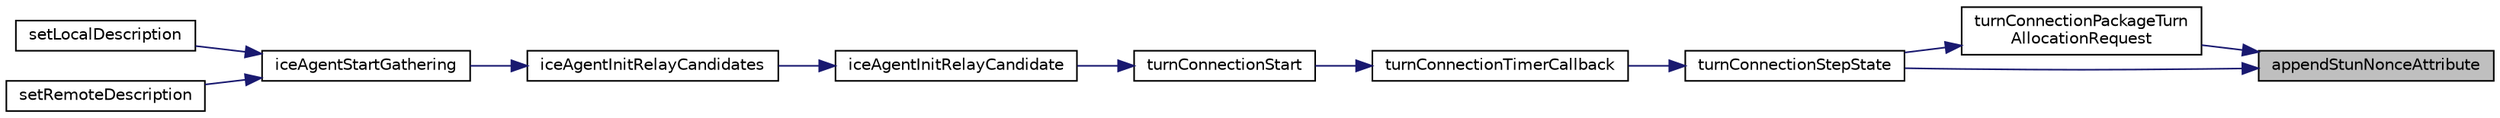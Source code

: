 digraph "appendStunNonceAttribute"
{
 // LATEX_PDF_SIZE
  edge [fontname="Helvetica",fontsize="10",labelfontname="Helvetica",labelfontsize="10"];
  node [fontname="Helvetica",fontsize="10",shape=record];
  rankdir="RL";
  Node1 [label="appendStunNonceAttribute",height=0.2,width=0.4,color="black", fillcolor="grey75", style="filled", fontcolor="black",tooltip=" "];
  Node1 -> Node2 [dir="back",color="midnightblue",fontsize="10",style="solid",fontname="Helvetica"];
  Node2 [label="turnConnectionPackageTurn\lAllocationRequest",height=0.2,width=0.4,color="black", fillcolor="white", style="filled",URL="$TurnConnection_8h.html#ac8a90c17ee7ec6dd072da06140cc6220",tooltip=" "];
  Node2 -> Node3 [dir="back",color="midnightblue",fontsize="10",style="solid",fontname="Helvetica"];
  Node3 [label="turnConnectionStepState",height=0.2,width=0.4,color="black", fillcolor="white", style="filled",URL="$TurnConnection_8h.html#a6a4c556b18348cd3fa9558d697573daa",tooltip=" "];
  Node3 -> Node4 [dir="back",color="midnightblue",fontsize="10",style="solid",fontname="Helvetica"];
  Node4 [label="turnConnectionTimerCallback",height=0.2,width=0.4,color="black", fillcolor="white", style="filled",URL="$TurnConnection_8h.html#a74801f6687767a6443b5edd1de9a3798",tooltip=" "];
  Node4 -> Node5 [dir="back",color="midnightblue",fontsize="10",style="solid",fontname="Helvetica"];
  Node5 [label="turnConnectionStart",height=0.2,width=0.4,color="black", fillcolor="white", style="filled",URL="$TurnConnection_8h.html#a7805d6421b4cb1f7b401f447a7b5b26a",tooltip=" "];
  Node5 -> Node6 [dir="back",color="midnightblue",fontsize="10",style="solid",fontname="Helvetica"];
  Node6 [label="iceAgentInitRelayCandidate",height=0.2,width=0.4,color="black", fillcolor="white", style="filled",URL="$IceAgent_8h.html#a16f8a3535bbc9b23cd08b98bd79e49b4",tooltip=" "];
  Node6 -> Node7 [dir="back",color="midnightblue",fontsize="10",style="solid",fontname="Helvetica"];
  Node7 [label="iceAgentInitRelayCandidates",height=0.2,width=0.4,color="black", fillcolor="white", style="filled",URL="$IceAgent_8h.html#a90515bdf78b9dec41ee9c9d579da0045",tooltip=" "];
  Node7 -> Node8 [dir="back",color="midnightblue",fontsize="10",style="solid",fontname="Helvetica"];
  Node8 [label="iceAgentStartGathering",height=0.2,width=0.4,color="black", fillcolor="white", style="filled",URL="$IceAgent_8h.html#aaedcdc437dc6d6753a438f7c5ddf0c7c",tooltip=" "];
  Node8 -> Node9 [dir="back",color="midnightblue",fontsize="10",style="solid",fontname="Helvetica"];
  Node9 [label="setLocalDescription",height=0.2,width=0.4,color="black", fillcolor="white", style="filled",URL="$group__PublicMemberFunctions.html#ga060e71a4e33e0b7a8087317d4839fa8a",tooltip="Instructs the RtcPeerConnection to apply the supplied RtcSessionDescriptionInit as the local descript..."];
  Node8 -> Node10 [dir="back",color="midnightblue",fontsize="10",style="solid",fontname="Helvetica"];
  Node10 [label="setRemoteDescription",height=0.2,width=0.4,color="black", fillcolor="white", style="filled",URL="$group__PublicMemberFunctions.html#ga4378f3c6aec4d69c647c46852bdfe6ed",tooltip="Instructs the RtcPeerConnection to apply the supplied RtcSessionDescriptionInit as the remote descrip..."];
  Node1 -> Node3 [dir="back",color="midnightblue",fontsize="10",style="solid",fontname="Helvetica"];
}
